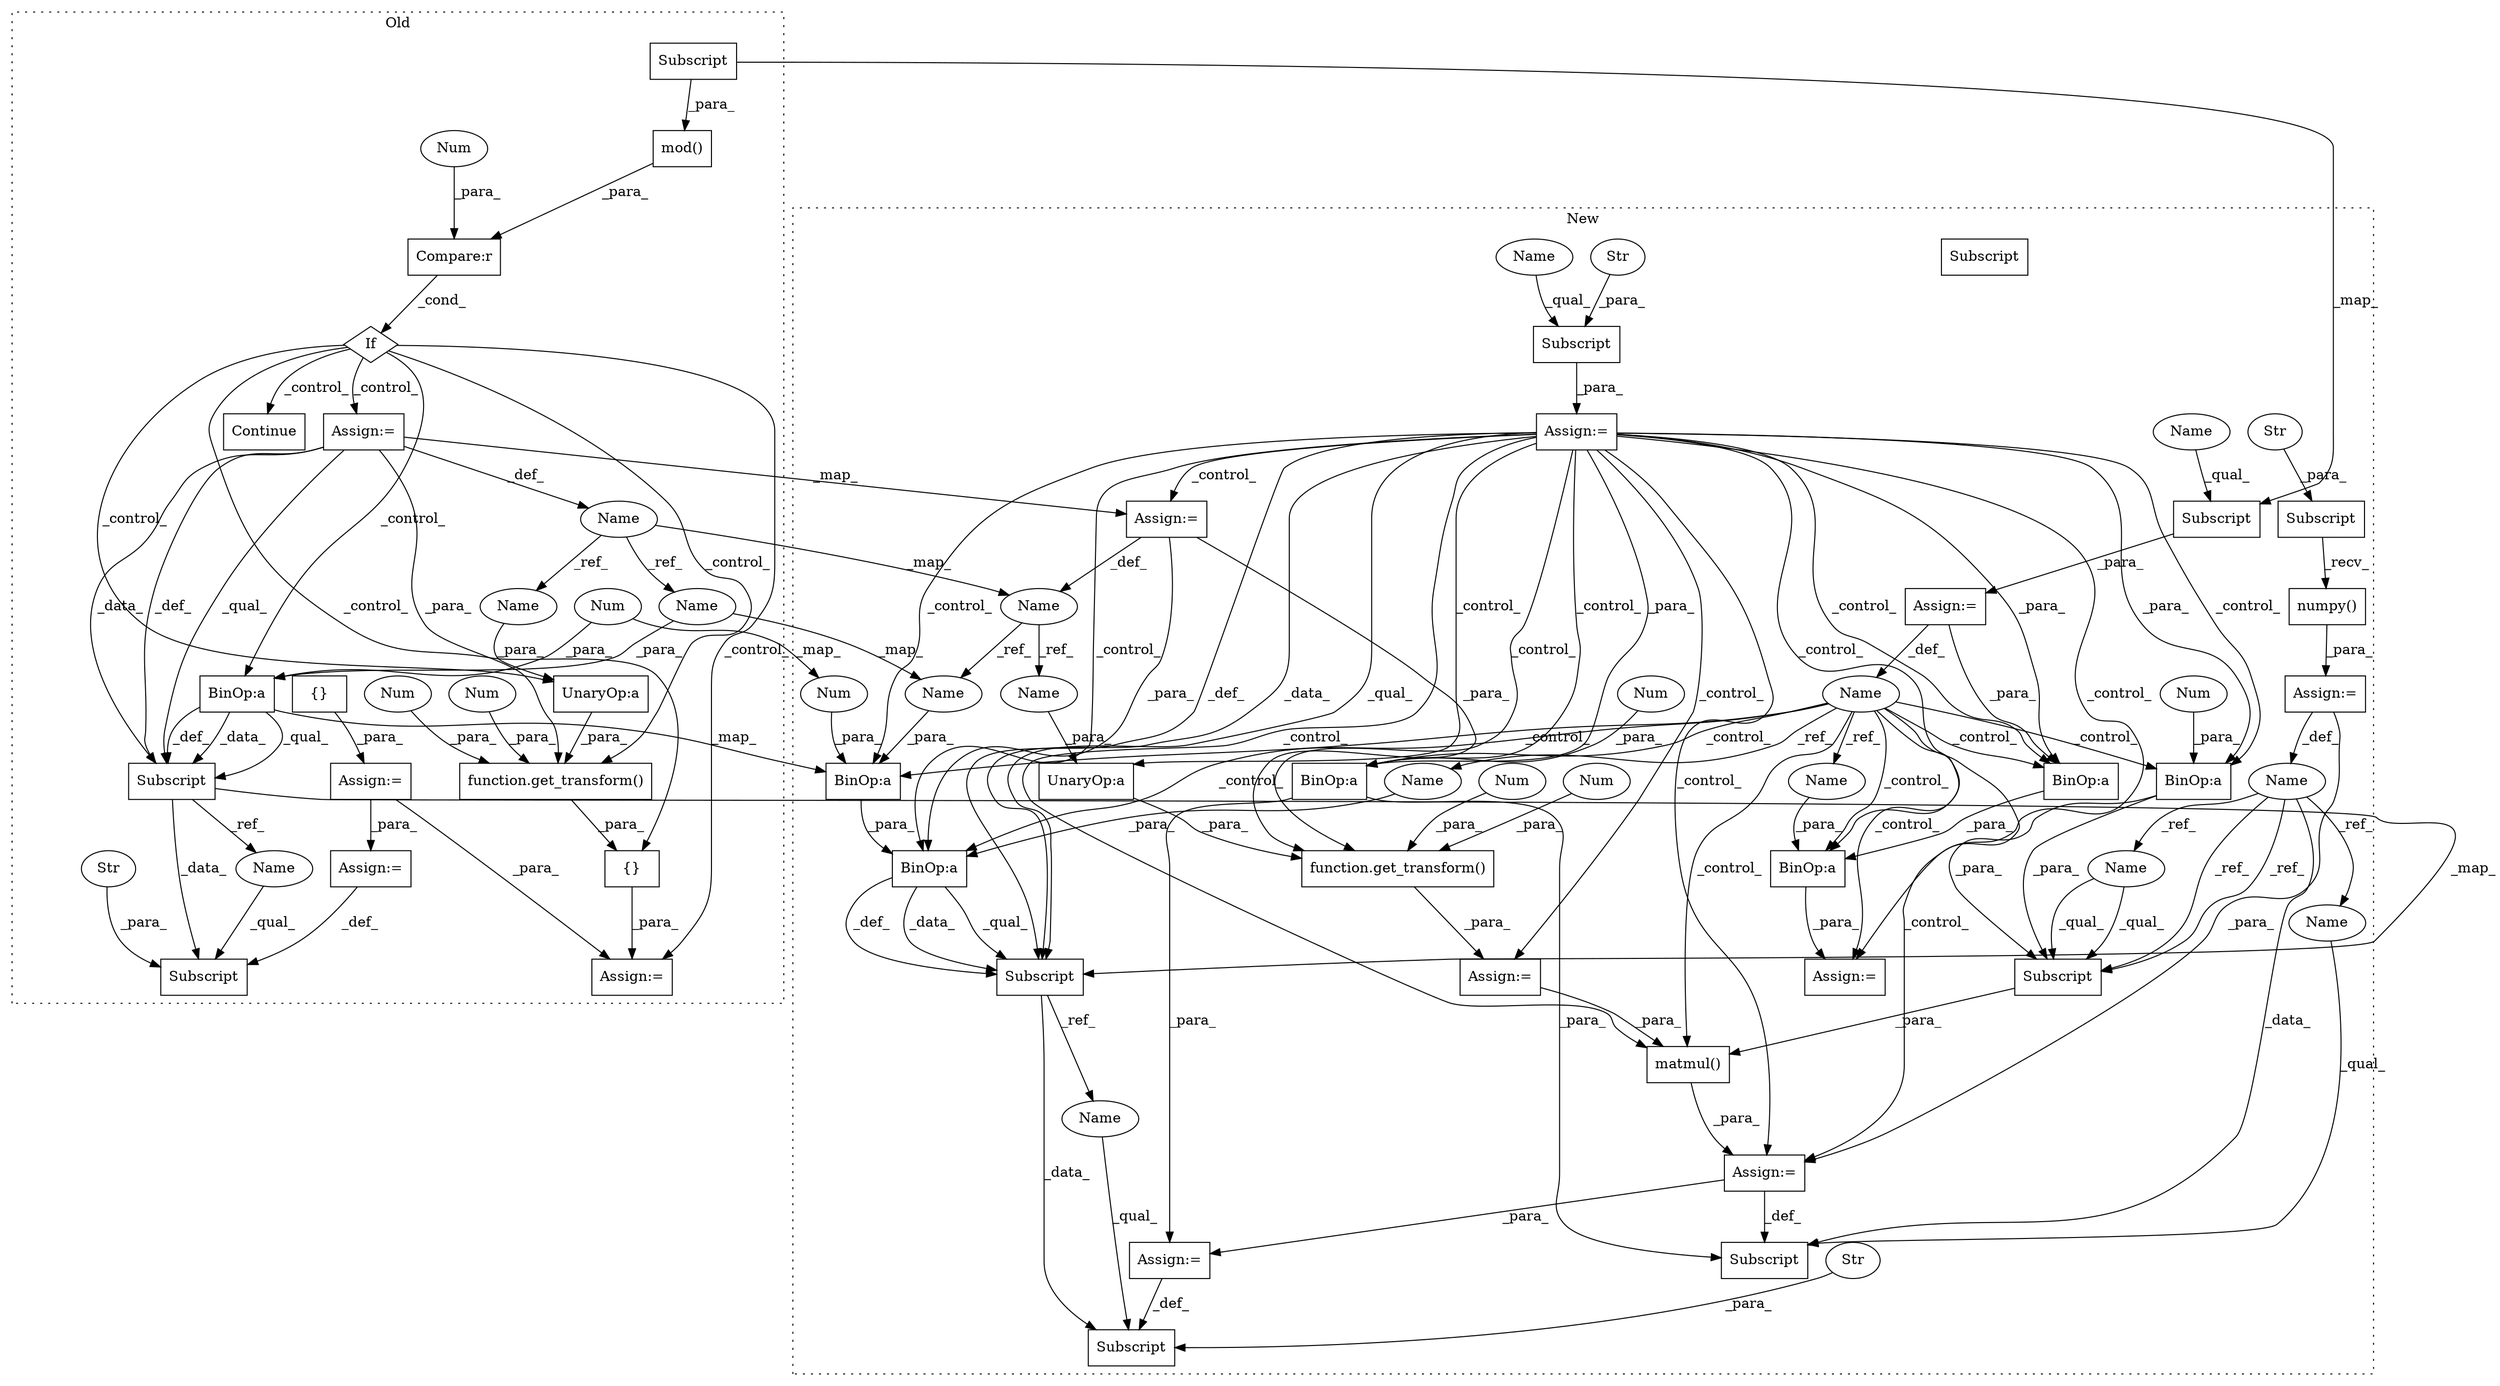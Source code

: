 digraph G {
subgraph cluster0 {
1 [label="mod()" a="75" s="425,456" l="7,1" shape="box"];
4 [label="If" a="96" s="422" l="3" shape="diamond"];
12 [label="Name" a="87" s="522" l="3" shape="ellipse"];
14 [label="BinOp:a" a="82" s="624" l="3" shape="box"];
15 [label="Subscript" a="63" s="1105,0" l="13,0" shape="box"];
20 [label="UnaryOp:a" a="61" s="962" l="4" shape="box"];
22 [label="{}" a="59" s="924,968" l="1,0" shape="box"];
24 [label="Subscript" a="63" s="1209,0" l="14,0" shape="box"];
25 [label="{}" a="59" s="388,388" l="2,1" shape="box"];
26 [label="Str" a="66" s="1215" l="7" shape="ellipse"];
28 [label="Num" a="76" s="627" l="3" shape="ellipse"];
32 [label="Assign:=" a="68" s="525" l="3" shape="box"];
33 [label="Compare:r" a="40" s="425" l="37" shape="box"];
34 [label="Num" a="76" s="461" l="1" shape="ellipse"];
35 [label="Continue" a="43" s="476" l="8" shape="box"];
43 [label="function.get_transform()" a="75" s="942,966" l="14,1" shape="box"];
44 [label="Num" a="76" s="959" l="1" shape="ellipse"];
45 [label="Num" a="76" s="956" l="1" shape="ellipse"];
49 [label="Subscript" a="63" s="435,0" l="21,0" shape="box"];
52 [label="Assign:=" a="68" s="1223" l="3" shape="box"];
54 [label="Assign:=" a="68" s="920" l="4" shape="box"];
57 [label="Assign:=" a="68" s="385" l="3" shape="box"];
59 [label="Name" a="87" s="621" l="3" shape="ellipse"];
60 [label="Name" a="87" s="963" l="3" shape="ellipse"];
71 [label="Name" a="87" s="1209" l="5" shape="ellipse"];
label = "Old";
style="dotted";
}
subgraph cluster1 {
2 [label="Subscript" a="63" s="1226,0" l="13,0" shape="box"];
3 [label="Str" a="66" s="1232" l="6" shape="ellipse"];
5 [label="matmul()" a="75" s="1049,1073" l="10,1" shape="box"];
6 [label="Name" a="87" s="617" l="1" shape="ellipse"];
7 [label="Assign:=" a="68" s="1046" l="3" shape="box"];
8 [label="BinOp:a" a="82" s="1068" l="3" shape="box"];
9 [label="UnaryOp:a" a="61" s="599" l="4" shape="box"];
10 [label="Num" a="76" s="1071" l="1" shape="ellipse"];
11 [label="Name" a="87" s="524" l="3" shape="ellipse"];
13 [label="BinOp:a" a="82" s="812" l="3" shape="box"];
16 [label="Subscript" a="63" s="1122,0" l="13,0" shape="box"];
17 [label="BinOp:a" a="82" s="812" l="9" shape="box"];
18 [label="BinOp:a" a="82" s="1041" l="3" shape="box"];
19 [label="BinOp:a" a="82" s="662" l="3" shape="box"];
21 [label="BinOp:a" a="82" s="666" l="3" shape="box"];
23 [label="Subscript" a="63" s="1062,0" l="11,0" shape="box"];
27 [label="Num" a="76" s="815" l="3" shape="ellipse"];
29 [label="Subscript" a="63" s="1035,0" l="11,0" shape="box"];
30 [label="Num" a="76" s="1044" l="1" shape="ellipse"];
31 [label="Assign:=" a="68" s="527" l="3" shape="box"];
36 [label="Name" a="87" s="427" l="4" shape="ellipse"];
37 [label="numpy()" a="75" s="434" l="21" shape="box"];
38 [label="Subscript" a="63" s="434,0" l="13,0" shape="box"];
39 [label="Str" a="66" s="440" l="6" shape="ellipse"];
40 [label="function.get_transform()" a="75" s="579,603" l="14,1" shape="box"];
41 [label="Num" a="76" s="593" l="1" shape="ellipse"];
42 [label="Num" a="76" s="596" l="1" shape="ellipse"];
46 [label="Assign:=" a="68" s="293" l="3" shape="box"];
47 [label="Subscript" a="63" s="296,0" l="20,0" shape="box"];
48 [label="Subscript" a="63" s="335,0" l="21,0" shape="box"];
50 [label="Str" a="66" s="303" l="12" shape="ellipse"];
51 [label="Assign:=" a="68" s="1239" l="3" shape="box"];
53 [label="Assign:=" a="68" s="658" l="3" shape="box"];
55 [label="Assign:=" a="68" s="332" l="3" shape="box"];
56 [label="Assign:=" a="68" s="431" l="3" shape="box"];
58 [label="Assign:=" a="68" s="576" l="3" shape="box"];
61 [label="Subscript" a="63" s="1062,0" l="11,0" shape="box"];
62 [label="Name" a="87" s="1035" l="4" shape="ellipse"];
63 [label="Name" a="87" s="1062" l="4" shape="ellipse"];
64 [label="Name" a="87" s="821" l="1" shape="ellipse"];
65 [label="Name" a="87" s="661" l="1" shape="ellipse"];
66 [label="Name" a="87" s="335" l="6" shape="ellipse"];
67 [label="Name" a="87" s="296" l="6" shape="ellipse"];
68 [label="Name" a="87" s="600" l="3" shape="ellipse"];
69 [label="Name" a="87" s="809" l="3" shape="ellipse"];
70 [label="Name" a="87" s="1226" l="5" shape="ellipse"];
label = "New";
style="dotted";
}
1 -> 33 [label="_para_"];
3 -> 2 [label="_para_"];
4 -> 20 [label="_control_"];
4 -> 14 [label="_control_"];
4 -> 35 [label="_control_"];
4 -> 54 [label="_control_"];
4 -> 22 [label="_control_"];
4 -> 32 [label="_control_"];
4 -> 43 [label="_control_"];
5 -> 7 [label="_para_"];
6 -> 8 [label="_control_"];
6 -> 18 [label="_control_"];
6 -> 17 [label="_control_"];
6 -> 7 [label="_control_"];
6 -> 5 [label="_control_"];
6 -> 53 [label="_control_"];
6 -> 13 [label="_control_"];
6 -> 19 [label="_control_"];
6 -> 64 [label="_ref_"];
6 -> 65 [label="_ref_"];
6 -> 21 [label="_control_"];
7 -> 29 [label="_def_"];
7 -> 51 [label="_para_"];
8 -> 61 [label="_para_"];
8 -> 61 [label="_para_"];
9 -> 40 [label="_para_"];
10 -> 8 [label="_para_"];
11 -> 68 [label="_ref_"];
11 -> 69 [label="_ref_"];
12 -> 11 [label="_map_"];
12 -> 60 [label="_ref_"];
12 -> 59 [label="_ref_"];
13 -> 17 [label="_para_"];
14 -> 13 [label="_map_"];
14 -> 15 [label="_qual_"];
14 -> 15 [label="_def_"];
14 -> 15 [label="_data_"];
15 -> 16 [label="_map_"];
15 -> 24 [label="_data_"];
15 -> 71 [label="_ref_"];
16 -> 70 [label="_ref_"];
16 -> 2 [label="_data_"];
17 -> 16 [label="_qual_"];
17 -> 16 [label="_def_"];
17 -> 16 [label="_data_"];
18 -> 51 [label="_para_"];
18 -> 29 [label="_para_"];
19 -> 53 [label="_para_"];
20 -> 43 [label="_para_"];
21 -> 19 [label="_para_"];
22 -> 54 [label="_para_"];
25 -> 57 [label="_para_"];
26 -> 24 [label="_para_"];
27 -> 13 [label="_para_"];
28 -> 27 [label="_map_"];
28 -> 14 [label="_para_"];
30 -> 18 [label="_para_"];
31 -> 40 [label="_para_"];
31 -> 11 [label="_def_"];
31 -> 17 [label="_para_"];
32 -> 43 [label="_para_"];
32 -> 15 [label="_def_"];
32 -> 15 [label="_qual_"];
32 -> 12 [label="_def_"];
32 -> 15 [label="_data_"];
32 -> 31 [label="_map_"];
33 -> 4 [label="_cond_"];
34 -> 33 [label="_para_"];
36 -> 62 [label="_ref_"];
36 -> 61 [label="_ref_"];
36 -> 29 [label="_data_"];
36 -> 63 [label="_ref_"];
36 -> 61 [label="_ref_"];
37 -> 56 [label="_para_"];
38 -> 37 [label="_recv_"];
39 -> 38 [label="_para_"];
40 -> 58 [label="_para_"];
41 -> 40 [label="_para_"];
42 -> 40 [label="_para_"];
43 -> 22 [label="_para_"];
44 -> 43 [label="_para_"];
45 -> 43 [label="_para_"];
46 -> 18 [label="_para_"];
46 -> 19 [label="_control_"];
46 -> 21 [label="_control_"];
46 -> 53 [label="_control_"];
46 -> 7 [label="_control_"];
46 -> 8 [label="_control_"];
46 -> 9 [label="_control_"];
46 -> 16 [label="_def_"];
46 -> 8 [label="_para_"];
46 -> 31 [label="_control_"];
46 -> 16 [label="_data_"];
46 -> 21 [label="_para_"];
46 -> 5 [label="_control_"];
46 -> 16 [label="_qual_"];
46 -> 58 [label="_control_"];
46 -> 17 [label="_control_"];
46 -> 13 [label="_control_"];
46 -> 40 [label="_control_"];
46 -> 18 [label="_control_"];
47 -> 46 [label="_para_"];
48 -> 55 [label="_para_"];
49 -> 1 [label="_para_"];
49 -> 48 [label="_map_"];
50 -> 47 [label="_para_"];
51 -> 2 [label="_def_"];
52 -> 24 [label="_def_"];
55 -> 21 [label="_para_"];
55 -> 6 [label="_def_"];
56 -> 36 [label="_def_"];
56 -> 7 [label="_para_"];
57 -> 54 [label="_para_"];
57 -> 52 [label="_para_"];
58 -> 5 [label="_para_"];
59 -> 69 [label="_map_"];
59 -> 14 [label="_para_"];
60 -> 20 [label="_para_"];
61 -> 5 [label="_para_"];
62 -> 29 [label="_qual_"];
63 -> 61 [label="_qual_"];
63 -> 61 [label="_qual_"];
64 -> 17 [label="_para_"];
65 -> 19 [label="_para_"];
66 -> 48 [label="_qual_"];
67 -> 47 [label="_qual_"];
68 -> 9 [label="_para_"];
69 -> 13 [label="_para_"];
70 -> 2 [label="_qual_"];
71 -> 24 [label="_qual_"];
}